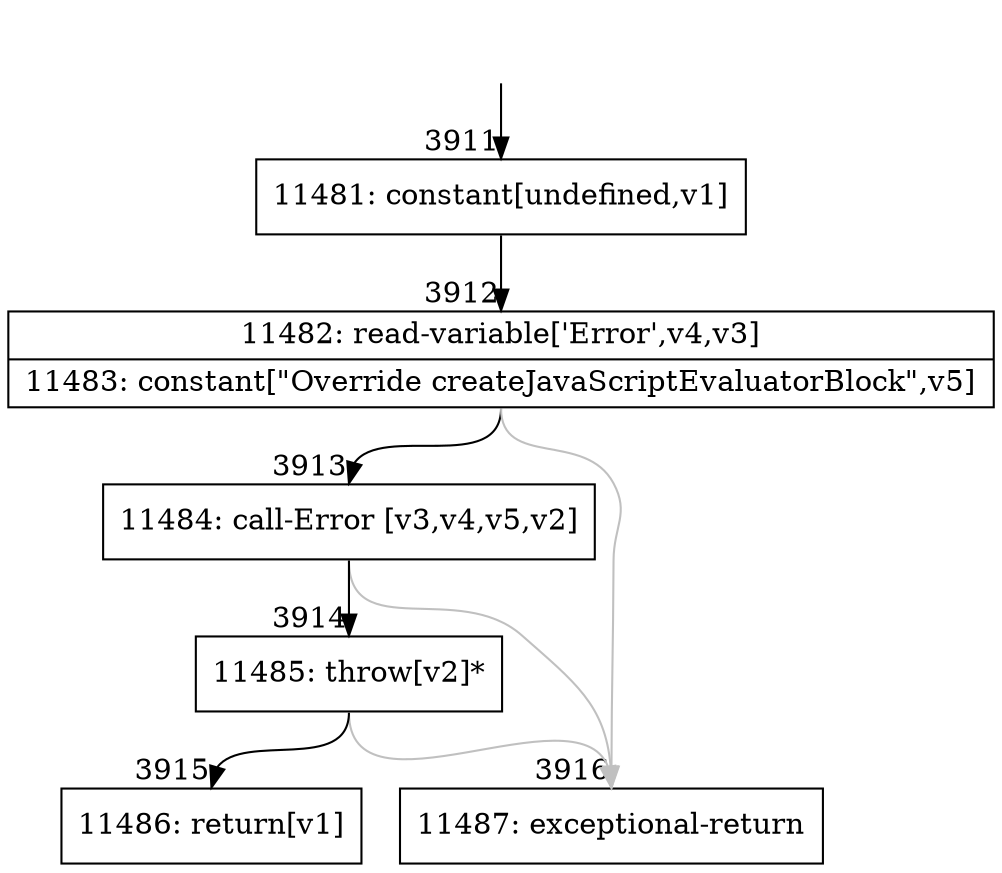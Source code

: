 digraph {
rankdir="TD"
BB_entry321[shape=none,label=""];
BB_entry321 -> BB3911 [tailport=s, headport=n, headlabel="    3911"]
BB3911 [shape=record label="{11481: constant[undefined,v1]}" ] 
BB3911 -> BB3912 [tailport=s, headport=n, headlabel="      3912"]
BB3912 [shape=record label="{11482: read-variable['Error',v4,v3]|11483: constant[\"Override createJavaScriptEvaluatorBlock\",v5]}" ] 
BB3912 -> BB3913 [tailport=s, headport=n, headlabel="      3913"]
BB3912 -> BB3916 [tailport=s, headport=n, color=gray, headlabel="      3916"]
BB3913 [shape=record label="{11484: call-Error [v3,v4,v5,v2]}" ] 
BB3913 -> BB3914 [tailport=s, headport=n, headlabel="      3914"]
BB3913 -> BB3916 [tailport=s, headport=n, color=gray]
BB3914 [shape=record label="{11485: throw[v2]*}" ] 
BB3914 -> BB3915 [tailport=s, headport=n, headlabel="      3915"]
BB3914 -> BB3916 [tailport=s, headport=n, color=gray]
BB3915 [shape=record label="{11486: return[v1]}" ] 
BB3916 [shape=record label="{11487: exceptional-return}" ] 
}
